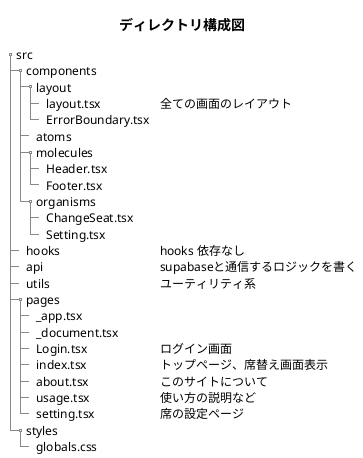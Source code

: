 @startuml dirStruct
title ディレクトリ構成図

salt

{
  {T
    + src
      ++ components 
        +++ layout
          ++++ layout.tsx | 全ての画面のレイアウト
          ++++ ErrorBoundary.tsx
        +++ atoms
        +++ molecules
          ++++ Header.tsx
          ++++ Footer.tsx
        +++ organisms
          ++++ ChangeSeat.tsx
          ++++ Setting.tsx
      ++ hooks | hooks 依存なし
      ++ api | supabaseと通信するロジックを書く
      ++ utils | ユーティリティ系
      ++ pages
        +++ _app.tsx 
        +++ _document.tsx 
        +++ Login.tsx | ログイン画面
        +++ index.tsx | トップページ、席替え画面表示
        +++ about.tsx | このサイトについて
        +++ usage.tsx | 使い方の説明など
        +++ setting.tsx | 席の設定ページ
      ++ styles
        +++ globals.css
  }
}

@enduml